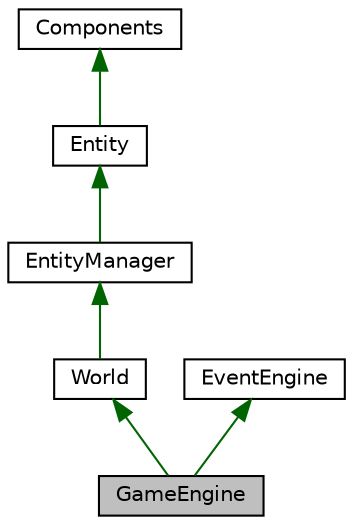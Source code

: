 digraph "GameEngine"
{
 // LATEX_PDF_SIZE
  edge [fontname="Helvetica",fontsize="10",labelfontname="Helvetica",labelfontsize="10"];
  node [fontname="Helvetica",fontsize="10",shape=record];
  Node1 [label="GameEngine",height=0.2,width=0.4,color="black", fillcolor="grey75", style="filled", fontcolor="black",tooltip=" "];
  Node2 -> Node1 [dir="back",color="darkgreen",fontsize="10",style="solid",fontname="Helvetica"];
  Node2 [label="World",height=0.2,width=0.4,color="black", fillcolor="white", style="filled",URL="$d6/d39/classWorld.html",tooltip=" "];
  Node3 -> Node2 [dir="back",color="darkgreen",fontsize="10",style="solid",fontname="Helvetica"];
  Node3 [label="EntityManager",height=0.2,width=0.4,color="black", fillcolor="white", style="filled",URL="$dd/d5f/classEntityManager.html",tooltip=" "];
  Node4 -> Node3 [dir="back",color="darkgreen",fontsize="10",style="solid",fontname="Helvetica"];
  Node4 [label="Entity",height=0.2,width=0.4,color="black", fillcolor="white", style="filled",URL="$da/d61/classEntity.html",tooltip="Entity class: Entity is a class that represents an entity in the game."];
  Node5 -> Node4 [dir="back",color="darkgreen",fontsize="10",style="solid",fontname="Helvetica"];
  Node5 [label="Components",height=0.2,width=0.4,color="black", fillcolor="white", style="filled",URL="$db/d46/classComponents.html",tooltip=" "];
  Node6 -> Node1 [dir="back",color="darkgreen",fontsize="10",style="solid",fontname="Helvetica"];
  Node6 [label="EventEngine",height=0.2,width=0.4,color="black", fillcolor="white", style="filled",URL="$d4/d2e/classEventEngine.html",tooltip=" "];
}
